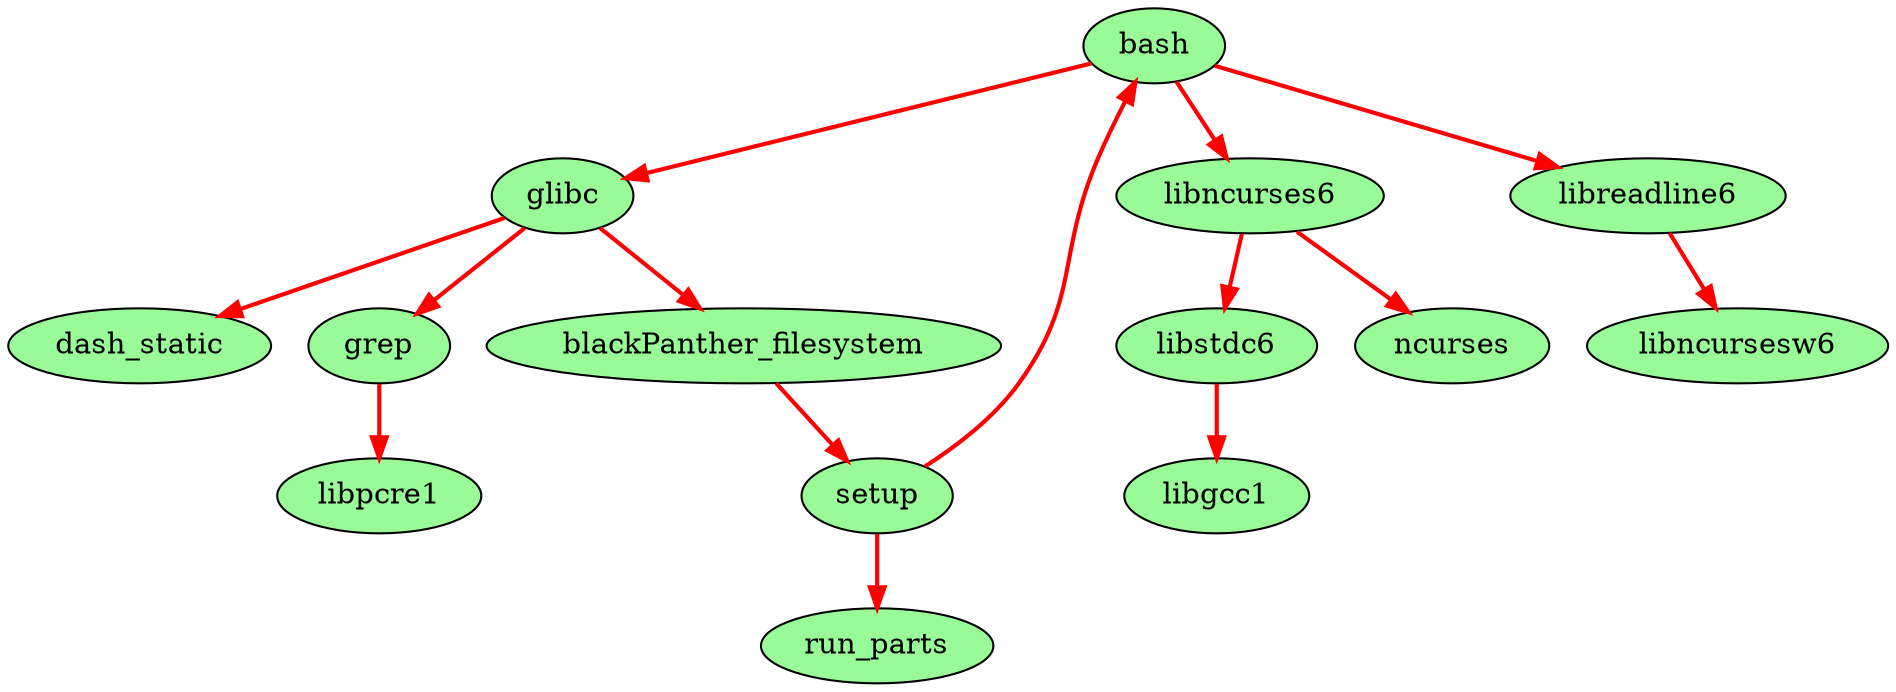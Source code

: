 digraph "rpmdep" {
node [width = 0.95, fixedsize = false, style = filled, fillcolor = palegreen];
bash -> glibc [color=red,penwidth=2.0];
glibc -> blackPanther_filesystem [color=red,penwidth=2.0];
blackPanther_filesystem -> setup [color=red,penwidth=2.0];
setup -> run_parts [color=red,penwidth=2.0];
setup -> bash [color=red,penwidth=2.0];
bash -> libncurses6 [color=red,penwidth=2.0];
libncurses6 -> ncurses [color=red,penwidth=2.0];
libncurses6 -> libstdc6 [color=red,penwidth=2.0];
libstdc6 -> libgcc1 [color=red,penwidth=2.0];
bash -> libreadline6 [color=red,penwidth=2.0];
libreadline6 -> libncursesw6 [color=red,penwidth=2.0];
glibc -> dash_static [color=red,penwidth=2.0];
glibc -> grep [color=red,penwidth=2.0];
grep -> libpcre1 [color=red,penwidth=2.0];
}
